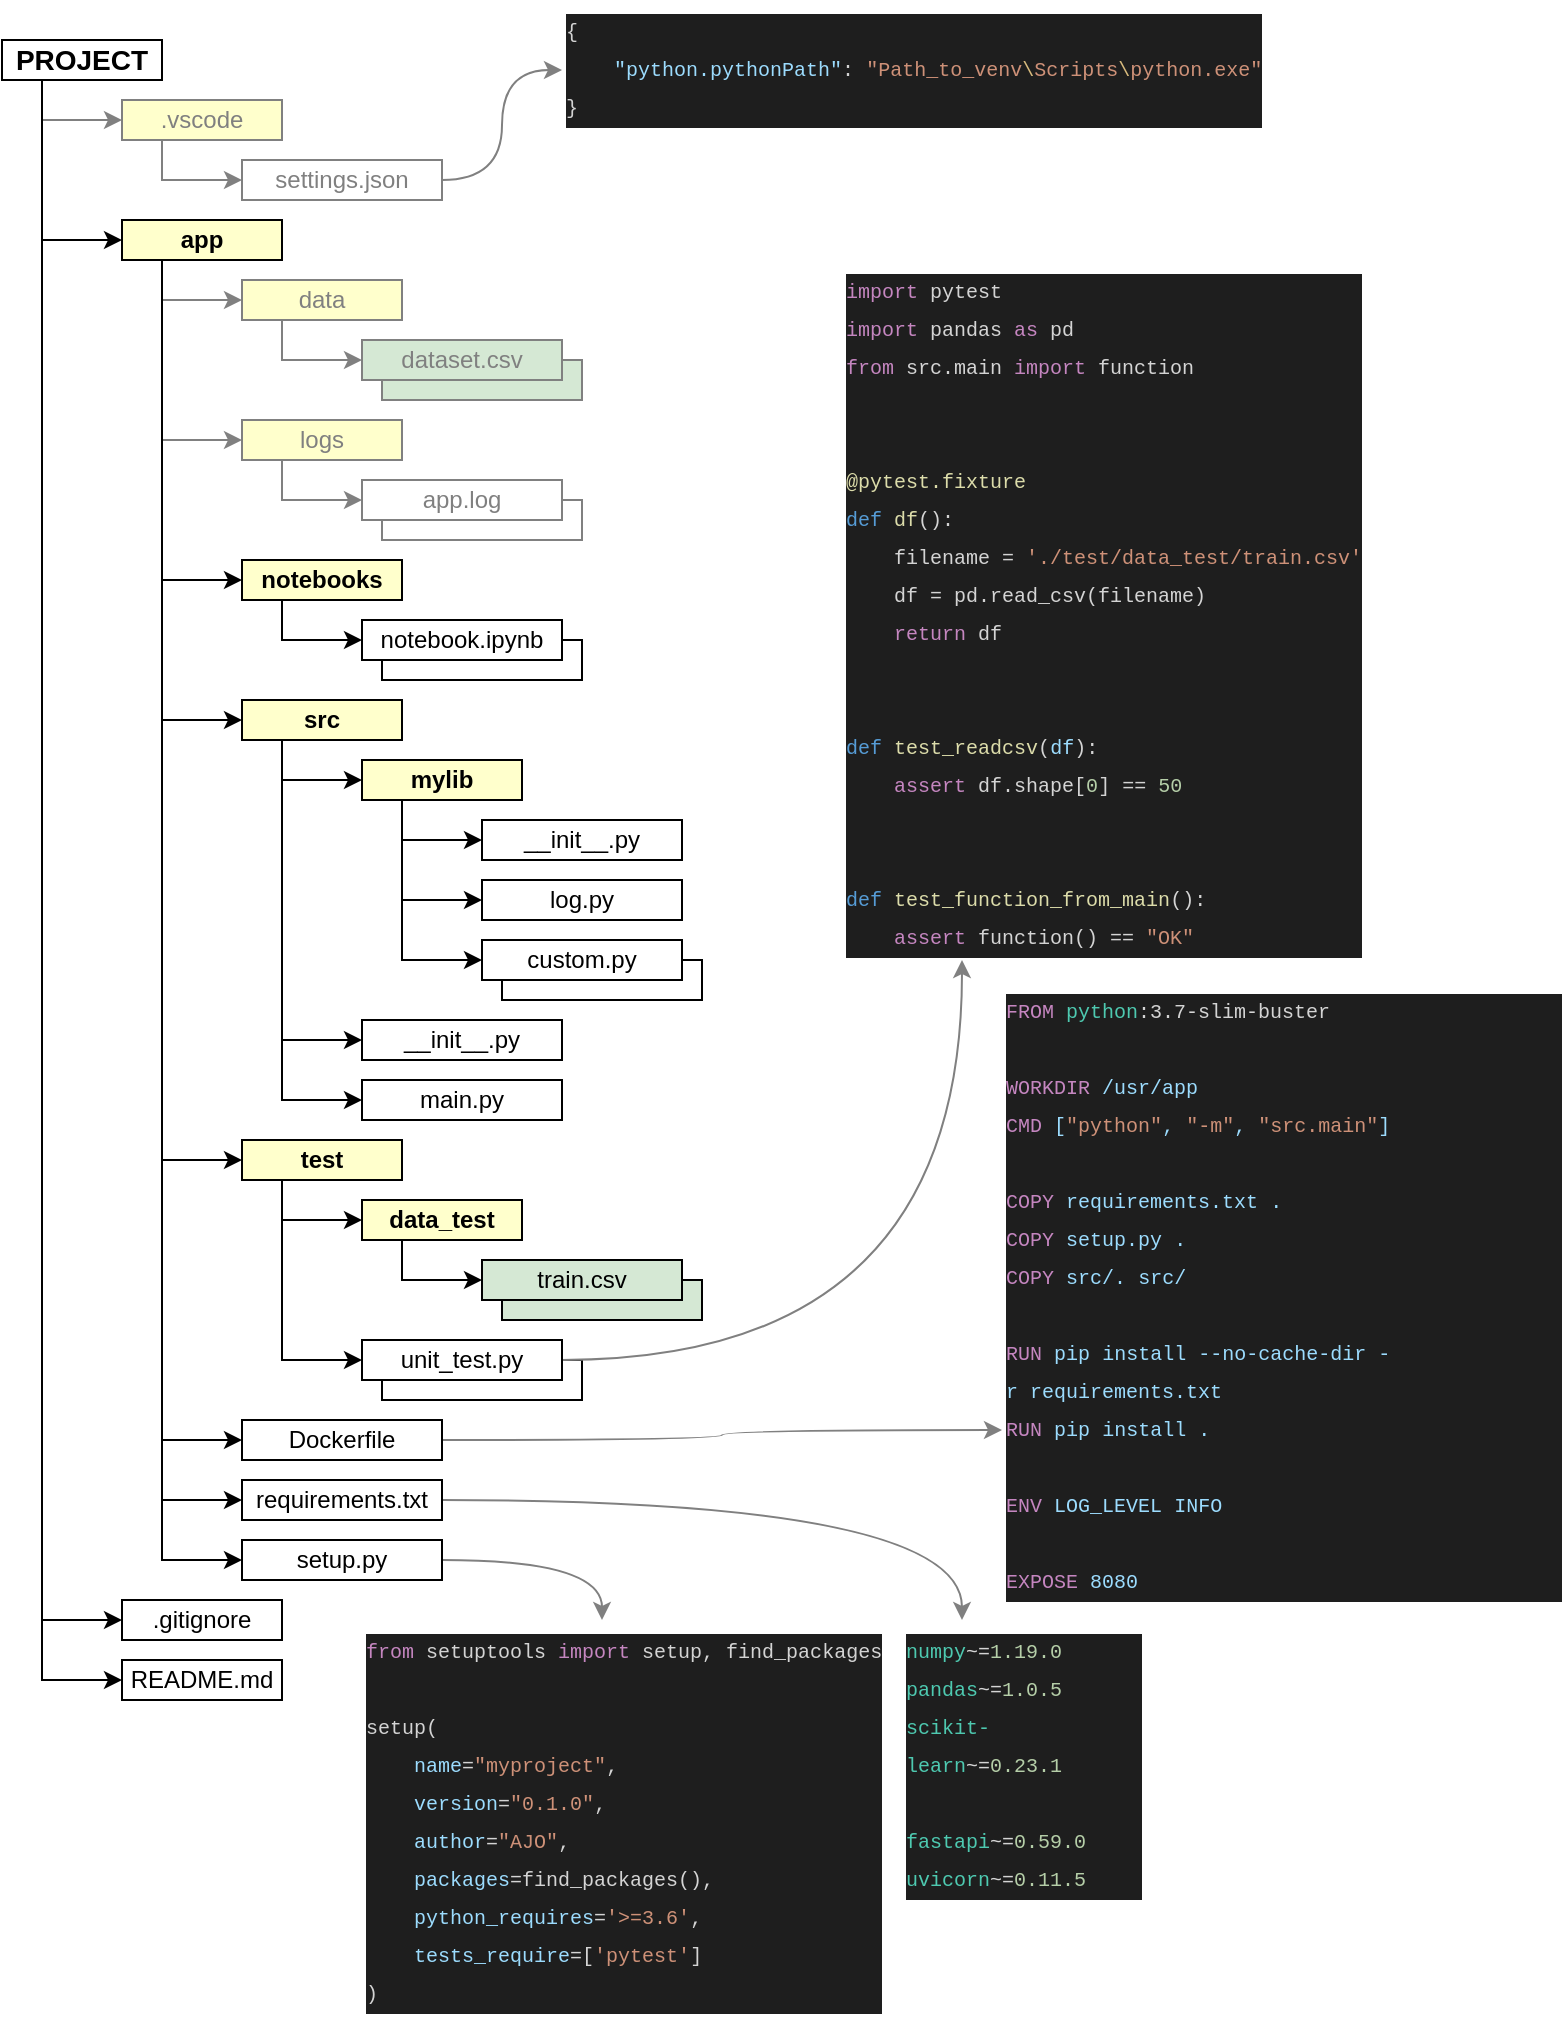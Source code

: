 <mxfile version="13.6.2" type="device"><diagram name="Page-1" id="ad52d381-51e7-2e0d-a935-2d0ddd2fd229"><mxGraphModel dx="1673" dy="967" grid="0" gridSize="10" guides="0" tooltips="1" connect="1" arrows="1" fold="1" page="1" pageScale="1" pageWidth="827" pageHeight="1169" background="#ffffff" math="0" shadow="0"><root><mxCell id="0"/><mxCell id="1" parent="0"/><mxCell id="yKOerjeQmEBk6QDWHReD-40" value="" style="rounded=0;whiteSpace=wrap;html=1;" vertex="1" parent="1"><mxGeometry x="270" y="540" width="100" height="20" as="geometry"/></mxCell><mxCell id="yKOerjeQmEBk6QDWHReD-31" value="" style="rounded=0;whiteSpace=wrap;html=1;" vertex="1" parent="1"><mxGeometry x="210" y="380" width="100" height="20" as="geometry"/></mxCell><mxCell id="yKOerjeQmEBk6QDWHReD-28" value="" style="rounded=0;whiteSpace=wrap;html=1;fontColor=#808080;strokeColor=#808080;" vertex="1" parent="1"><mxGeometry x="210" y="310" width="100" height="20" as="geometry"/></mxCell><mxCell id="yKOerjeQmEBk6QDWHReD-27" value="" style="rounded=0;whiteSpace=wrap;html=1;strokeColor=#808080;fontColor=#808080;fillColor=#D5E8D4;" vertex="1" parent="1"><mxGeometry x="210" y="240" width="100" height="20" as="geometry"/></mxCell><mxCell id="yKOerjeQmEBk6QDWHReD-3" style="edgeStyle=orthogonalEdgeStyle;rounded=0;orthogonalLoop=1;jettySize=auto;html=1;exitX=0.25;exitY=1;exitDx=0;exitDy=0;entryX=0;entryY=0.5;entryDx=0;entryDy=0;fontColor=#666666;strokeColor=#808080;" edge="1" parent="1" source="yKOerjeQmEBk6QDWHReD-1" target="yKOerjeQmEBk6QDWHReD-2"><mxGeometry relative="1" as="geometry"/></mxCell><mxCell id="yKOerjeQmEBk6QDWHReD-7" style="edgeStyle=orthogonalEdgeStyle;rounded=0;orthogonalLoop=1;jettySize=auto;html=1;exitX=0.25;exitY=1;exitDx=0;exitDy=0;entryX=0;entryY=0.5;entryDx=0;entryDy=0;" edge="1" parent="1" source="yKOerjeQmEBk6QDWHReD-1" target="yKOerjeQmEBk6QDWHReD-6"><mxGeometry relative="1" as="geometry"/></mxCell><mxCell id="yKOerjeQmEBk6QDWHReD-10" style="edgeStyle=orthogonalEdgeStyle;rounded=0;orthogonalLoop=1;jettySize=auto;html=1;exitX=0.25;exitY=1;exitDx=0;exitDy=0;entryX=0;entryY=0.5;entryDx=0;entryDy=0;" edge="1" parent="1" source="yKOerjeQmEBk6QDWHReD-1" target="yKOerjeQmEBk6QDWHReD-8"><mxGeometry relative="1" as="geometry"/></mxCell><mxCell id="yKOerjeQmEBk6QDWHReD-11" style="edgeStyle=orthogonalEdgeStyle;rounded=0;orthogonalLoop=1;jettySize=auto;html=1;exitX=0.25;exitY=1;exitDx=0;exitDy=0;entryX=0;entryY=0.5;entryDx=0;entryDy=0;" edge="1" parent="1" source="yKOerjeQmEBk6QDWHReD-1" target="yKOerjeQmEBk6QDWHReD-9"><mxGeometry relative="1" as="geometry"/></mxCell><mxCell id="yKOerjeQmEBk6QDWHReD-1" value="PROJECT" style="rounded=0;whiteSpace=wrap;html=1;fontStyle=1;fontSize=14;" vertex="1" parent="1"><mxGeometry x="20" y="80" width="80" height="20" as="geometry"/></mxCell><mxCell id="yKOerjeQmEBk6QDWHReD-5" style="edgeStyle=orthogonalEdgeStyle;rounded=0;orthogonalLoop=1;jettySize=auto;html=1;exitX=0.25;exitY=1;exitDx=0;exitDy=0;entryX=0;entryY=0.5;entryDx=0;entryDy=0;strokeColor=#808080;" edge="1" parent="1" source="yKOerjeQmEBk6QDWHReD-2" target="yKOerjeQmEBk6QDWHReD-4"><mxGeometry relative="1" as="geometry"/></mxCell><mxCell id="yKOerjeQmEBk6QDWHReD-2" value=".vscode" style="rounded=0;whiteSpace=wrap;html=1;fillColor=#FFFFCC;fontColor=#808080;strokeColor=#808080;" vertex="1" parent="1"><mxGeometry x="80" y="110" width="80" height="20" as="geometry"/></mxCell><mxCell id="yKOerjeQmEBk6QDWHReD-63" style="edgeStyle=orthogonalEdgeStyle;curved=1;rounded=0;orthogonalLoop=1;jettySize=auto;html=1;exitX=1;exitY=0.5;exitDx=0;exitDy=0;entryX=0;entryY=0.5;entryDx=0;entryDy=0;strokeColor=#808080;fontSize=10;fontColor=#808080;" edge="1" parent="1" source="yKOerjeQmEBk6QDWHReD-4" target="yKOerjeQmEBk6QDWHReD-62"><mxGeometry relative="1" as="geometry"/></mxCell><mxCell id="yKOerjeQmEBk6QDWHReD-4" value="settings.json" style="rounded=0;whiteSpace=wrap;html=1;fontColor=#808080;strokeColor=#808080;" vertex="1" parent="1"><mxGeometry x="140" y="140" width="100" height="20" as="geometry"/></mxCell><mxCell id="yKOerjeQmEBk6QDWHReD-13" style="edgeStyle=orthogonalEdgeStyle;rounded=0;orthogonalLoop=1;jettySize=auto;html=1;exitX=0.25;exitY=1;exitDx=0;exitDy=0;entryX=0;entryY=0.5;entryDx=0;entryDy=0;strokeColor=#808080;fontColor=#808080;" edge="1" parent="1" source="yKOerjeQmEBk6QDWHReD-6" target="yKOerjeQmEBk6QDWHReD-12"><mxGeometry relative="1" as="geometry"/></mxCell><mxCell id="yKOerjeQmEBk6QDWHReD-22" style="edgeStyle=orthogonalEdgeStyle;rounded=0;orthogonalLoop=1;jettySize=auto;html=1;exitX=0.25;exitY=1;exitDx=0;exitDy=0;entryX=0;entryY=0.5;entryDx=0;entryDy=0;fontColor=#808080;strokeColor=#808080;" edge="1" parent="1" source="yKOerjeQmEBk6QDWHReD-6" target="yKOerjeQmEBk6QDWHReD-14"><mxGeometry relative="1" as="geometry"/></mxCell><mxCell id="yKOerjeQmEBk6QDWHReD-24" style="edgeStyle=orthogonalEdgeStyle;rounded=0;orthogonalLoop=1;jettySize=auto;html=1;exitX=0.25;exitY=1;exitDx=0;exitDy=0;entryX=0;entryY=0.5;entryDx=0;entryDy=0;" edge="1" parent="1" source="yKOerjeQmEBk6QDWHReD-6" target="yKOerjeQmEBk6QDWHReD-23"><mxGeometry relative="1" as="geometry"/></mxCell><mxCell id="yKOerjeQmEBk6QDWHReD-26" style="edgeStyle=orthogonalEdgeStyle;rounded=0;orthogonalLoop=1;jettySize=auto;html=1;exitX=0.25;exitY=1;exitDx=0;exitDy=0;entryX=0;entryY=0.5;entryDx=0;entryDy=0;" edge="1" parent="1" source="yKOerjeQmEBk6QDWHReD-6" target="yKOerjeQmEBk6QDWHReD-25"><mxGeometry relative="1" as="geometry"/></mxCell><mxCell id="yKOerjeQmEBk6QDWHReD-46" style="edgeStyle=orthogonalEdgeStyle;rounded=0;orthogonalLoop=1;jettySize=auto;html=1;exitX=0.25;exitY=1;exitDx=0;exitDy=0;entryX=0;entryY=0.5;entryDx=0;entryDy=0;" edge="1" parent="1" source="yKOerjeQmEBk6QDWHReD-6" target="yKOerjeQmEBk6QDWHReD-45"><mxGeometry relative="1" as="geometry"/></mxCell><mxCell id="yKOerjeQmEBk6QDWHReD-56" style="edgeStyle=orthogonalEdgeStyle;rounded=0;orthogonalLoop=1;jettySize=auto;html=1;exitX=0.25;exitY=1;exitDx=0;exitDy=0;entryX=0;entryY=0.5;entryDx=0;entryDy=0;" edge="1" parent="1" source="yKOerjeQmEBk6QDWHReD-6" target="yKOerjeQmEBk6QDWHReD-55"><mxGeometry relative="1" as="geometry"/></mxCell><mxCell id="yKOerjeQmEBk6QDWHReD-59" style="edgeStyle=orthogonalEdgeStyle;rounded=0;orthogonalLoop=1;jettySize=auto;html=1;exitX=0.25;exitY=1;exitDx=0;exitDy=0;entryX=0;entryY=0.5;entryDx=0;entryDy=0;" edge="1" parent="1" source="yKOerjeQmEBk6QDWHReD-6" target="yKOerjeQmEBk6QDWHReD-57"><mxGeometry relative="1" as="geometry"/></mxCell><mxCell id="yKOerjeQmEBk6QDWHReD-60" style="edgeStyle=orthogonalEdgeStyle;rounded=0;orthogonalLoop=1;jettySize=auto;html=1;exitX=0.25;exitY=1;exitDx=0;exitDy=0;entryX=0;entryY=0.5;entryDx=0;entryDy=0;" edge="1" parent="1" source="yKOerjeQmEBk6QDWHReD-6" target="yKOerjeQmEBk6QDWHReD-58"><mxGeometry relative="1" as="geometry"/></mxCell><mxCell id="yKOerjeQmEBk6QDWHReD-6" value="app" style="rounded=0;whiteSpace=wrap;html=1;fillColor=#FFFFCC;fontStyle=1" vertex="1" parent="1"><mxGeometry x="80" y="170" width="80" height="20" as="geometry"/></mxCell><mxCell id="yKOerjeQmEBk6QDWHReD-8" value=".gitignore" style="rounded=0;whiteSpace=wrap;html=1;" vertex="1" parent="1"><mxGeometry x="80" y="860" width="80" height="20" as="geometry"/></mxCell><mxCell id="yKOerjeQmEBk6QDWHReD-9" value="README.md" style="rounded=0;whiteSpace=wrap;html=1;" vertex="1" parent="1"><mxGeometry x="80" y="890" width="80" height="20" as="geometry"/></mxCell><mxCell id="yKOerjeQmEBk6QDWHReD-16" style="edgeStyle=orthogonalEdgeStyle;rounded=0;orthogonalLoop=1;jettySize=auto;html=1;exitX=0.25;exitY=1;exitDx=0;exitDy=0;entryX=0;entryY=0.5;entryDx=0;entryDy=0;strokeColor=#808080;fontColor=#808080;" edge="1" parent="1" source="yKOerjeQmEBk6QDWHReD-12" target="yKOerjeQmEBk6QDWHReD-15"><mxGeometry relative="1" as="geometry"/></mxCell><mxCell id="yKOerjeQmEBk6QDWHReD-12" value="data" style="rounded=0;whiteSpace=wrap;html=1;fillColor=#FFFFCC;strokeColor=#808080;fontColor=#808080;" vertex="1" parent="1"><mxGeometry x="140" y="200" width="80" height="20" as="geometry"/></mxCell><mxCell id="yKOerjeQmEBk6QDWHReD-19" style="edgeStyle=orthogonalEdgeStyle;rounded=0;orthogonalLoop=1;jettySize=auto;html=1;exitX=0.25;exitY=1;exitDx=0;exitDy=0;entryX=0;entryY=0.5;entryDx=0;entryDy=0;fontColor=#808080;strokeColor=#808080;" edge="1" parent="1" source="yKOerjeQmEBk6QDWHReD-14" target="yKOerjeQmEBk6QDWHReD-18"><mxGeometry relative="1" as="geometry"/></mxCell><mxCell id="yKOerjeQmEBk6QDWHReD-14" value="logs" style="rounded=0;whiteSpace=wrap;html=1;fillColor=#FFFFCC;fontColor=#808080;strokeColor=#808080;" vertex="1" parent="1"><mxGeometry x="140" y="270" width="80" height="20" as="geometry"/></mxCell><mxCell id="yKOerjeQmEBk6QDWHReD-15" value="dataset.csv" style="rounded=0;whiteSpace=wrap;html=1;strokeColor=#808080;fontColor=#808080;fillColor=#D5E8D4;" vertex="1" parent="1"><mxGeometry x="200" y="230" width="100" height="20" as="geometry"/></mxCell><mxCell id="yKOerjeQmEBk6QDWHReD-18" value="app.log" style="rounded=0;whiteSpace=wrap;html=1;fontColor=#808080;strokeColor=#808080;" vertex="1" parent="1"><mxGeometry x="200" y="300" width="100" height="20" as="geometry"/></mxCell><mxCell id="yKOerjeQmEBk6QDWHReD-30" style="edgeStyle=orthogonalEdgeStyle;rounded=0;orthogonalLoop=1;jettySize=auto;html=1;exitX=0.25;exitY=1;exitDx=0;exitDy=0;entryX=0;entryY=0.5;entryDx=0;entryDy=0;" edge="1" parent="1" source="yKOerjeQmEBk6QDWHReD-23" target="yKOerjeQmEBk6QDWHReD-29"><mxGeometry relative="1" as="geometry"/></mxCell><mxCell id="yKOerjeQmEBk6QDWHReD-23" value="notebooks" style="rounded=0;whiteSpace=wrap;html=1;fillColor=#FFFFCC;fontStyle=1" vertex="1" parent="1"><mxGeometry x="140" y="340" width="80" height="20" as="geometry"/></mxCell><mxCell id="yKOerjeQmEBk6QDWHReD-33" style="edgeStyle=orthogonalEdgeStyle;rounded=0;orthogonalLoop=1;jettySize=auto;html=1;exitX=0.25;exitY=1;exitDx=0;exitDy=0;entryX=0;entryY=0.5;entryDx=0;entryDy=0;" edge="1" parent="1" source="yKOerjeQmEBk6QDWHReD-25" target="yKOerjeQmEBk6QDWHReD-32"><mxGeometry relative="1" as="geometry"/></mxCell><mxCell id="yKOerjeQmEBk6QDWHReD-42" style="edgeStyle=orthogonalEdgeStyle;rounded=0;orthogonalLoop=1;jettySize=auto;html=1;exitX=0.25;exitY=1;exitDx=0;exitDy=0;entryX=0;entryY=0.5;entryDx=0;entryDy=0;" edge="1" parent="1" source="yKOerjeQmEBk6QDWHReD-25" target="yKOerjeQmEBk6QDWHReD-41"><mxGeometry relative="1" as="geometry"/></mxCell><mxCell id="yKOerjeQmEBk6QDWHReD-44" style="edgeStyle=orthogonalEdgeStyle;rounded=0;orthogonalLoop=1;jettySize=auto;html=1;exitX=0.25;exitY=1;exitDx=0;exitDy=0;entryX=0;entryY=0.5;entryDx=0;entryDy=0;" edge="1" parent="1" source="yKOerjeQmEBk6QDWHReD-25" target="yKOerjeQmEBk6QDWHReD-43"><mxGeometry relative="1" as="geometry"/></mxCell><mxCell id="yKOerjeQmEBk6QDWHReD-25" value="src" style="rounded=0;whiteSpace=wrap;html=1;fillColor=#FFFFCC;fontStyle=1" vertex="1" parent="1"><mxGeometry x="140" y="410" width="80" height="20" as="geometry"/></mxCell><mxCell id="yKOerjeQmEBk6QDWHReD-29" value="notebook.ipynb" style="rounded=0;whiteSpace=wrap;html=1;" vertex="1" parent="1"><mxGeometry x="200" y="370" width="100" height="20" as="geometry"/></mxCell><mxCell id="yKOerjeQmEBk6QDWHReD-35" style="edgeStyle=orthogonalEdgeStyle;rounded=0;orthogonalLoop=1;jettySize=auto;html=1;exitX=0.25;exitY=1;exitDx=0;exitDy=0;entryX=0;entryY=0.5;entryDx=0;entryDy=0;" edge="1" parent="1" source="yKOerjeQmEBk6QDWHReD-32" target="yKOerjeQmEBk6QDWHReD-34"><mxGeometry relative="1" as="geometry"/></mxCell><mxCell id="yKOerjeQmEBk6QDWHReD-37" style="edgeStyle=orthogonalEdgeStyle;rounded=0;orthogonalLoop=1;jettySize=auto;html=1;exitX=0.25;exitY=1;exitDx=0;exitDy=0;entryX=0;entryY=0.5;entryDx=0;entryDy=0;" edge="1" parent="1" source="yKOerjeQmEBk6QDWHReD-32" target="yKOerjeQmEBk6QDWHReD-36"><mxGeometry relative="1" as="geometry"/></mxCell><mxCell id="yKOerjeQmEBk6QDWHReD-39" style="edgeStyle=orthogonalEdgeStyle;rounded=0;orthogonalLoop=1;jettySize=auto;html=1;exitX=0.25;exitY=1;exitDx=0;exitDy=0;entryX=0;entryY=0.5;entryDx=0;entryDy=0;" edge="1" parent="1" source="yKOerjeQmEBk6QDWHReD-32" target="yKOerjeQmEBk6QDWHReD-38"><mxGeometry relative="1" as="geometry"/></mxCell><mxCell id="yKOerjeQmEBk6QDWHReD-32" value="mylib" style="rounded=0;whiteSpace=wrap;html=1;fillColor=#FFFFCC;fontStyle=1" vertex="1" parent="1"><mxGeometry x="200" y="440" width="80" height="20" as="geometry"/></mxCell><mxCell id="yKOerjeQmEBk6QDWHReD-34" value="__init__.py" style="rounded=0;whiteSpace=wrap;html=1;" vertex="1" parent="1"><mxGeometry x="260" y="470" width="100" height="20" as="geometry"/></mxCell><mxCell id="yKOerjeQmEBk6QDWHReD-36" value="log.py" style="rounded=0;whiteSpace=wrap;html=1;" vertex="1" parent="1"><mxGeometry x="260" y="500" width="100" height="20" as="geometry"/></mxCell><mxCell id="yKOerjeQmEBk6QDWHReD-38" value="custom.py" style="rounded=0;whiteSpace=wrap;html=1;" vertex="1" parent="1"><mxGeometry x="260" y="530" width="100" height="20" as="geometry"/></mxCell><mxCell id="yKOerjeQmEBk6QDWHReD-41" value="__init__.py" style="rounded=0;whiteSpace=wrap;html=1;" vertex="1" parent="1"><mxGeometry x="200" y="570" width="100" height="20" as="geometry"/></mxCell><mxCell id="yKOerjeQmEBk6QDWHReD-43" value="main.py" style="rounded=0;whiteSpace=wrap;html=1;" vertex="1" parent="1"><mxGeometry x="200" y="600" width="100" height="20" as="geometry"/></mxCell><mxCell id="yKOerjeQmEBk6QDWHReD-48" style="edgeStyle=orthogonalEdgeStyle;rounded=0;orthogonalLoop=1;jettySize=auto;html=1;exitX=0.25;exitY=1;exitDx=0;exitDy=0;entryX=0;entryY=0.5;entryDx=0;entryDy=0;" edge="1" parent="1" source="yKOerjeQmEBk6QDWHReD-45" target="yKOerjeQmEBk6QDWHReD-47"><mxGeometry relative="1" as="geometry"/></mxCell><mxCell id="yKOerjeQmEBk6QDWHReD-54" style="edgeStyle=orthogonalEdgeStyle;rounded=0;orthogonalLoop=1;jettySize=auto;html=1;exitX=0.25;exitY=1;exitDx=0;exitDy=0;entryX=0;entryY=0.5;entryDx=0;entryDy=0;" edge="1" parent="1" source="yKOerjeQmEBk6QDWHReD-45" target="yKOerjeQmEBk6QDWHReD-53"><mxGeometry relative="1" as="geometry"/></mxCell><mxCell id="yKOerjeQmEBk6QDWHReD-45" value="test" style="rounded=0;whiteSpace=wrap;html=1;fillColor=#FFFFCC;fontStyle=1" vertex="1" parent="1"><mxGeometry x="140" y="630" width="80" height="20" as="geometry"/></mxCell><mxCell id="yKOerjeQmEBk6QDWHReD-51" style="edgeStyle=orthogonalEdgeStyle;rounded=0;orthogonalLoop=1;jettySize=auto;html=1;exitX=0.25;exitY=1;exitDx=0;exitDy=0;entryX=0;entryY=0.5;entryDx=0;entryDy=0;" edge="1" parent="1" source="yKOerjeQmEBk6QDWHReD-47" target="yKOerjeQmEBk6QDWHReD-50"><mxGeometry relative="1" as="geometry"/></mxCell><mxCell id="yKOerjeQmEBk6QDWHReD-47" value="data_test" style="rounded=0;whiteSpace=wrap;html=1;fillColor=#FFFFCC;fontStyle=1" vertex="1" parent="1"><mxGeometry x="200" y="660" width="80" height="20" as="geometry"/></mxCell><mxCell id="yKOerjeQmEBk6QDWHReD-49" value="" style="rounded=0;whiteSpace=wrap;html=1;fillColor=#D5E8D4;" vertex="1" parent="1"><mxGeometry x="270" y="700" width="100" height="20" as="geometry"/></mxCell><mxCell id="yKOerjeQmEBk6QDWHReD-50" value="train.csv" style="rounded=0;whiteSpace=wrap;html=1;fillColor=#D5E8D4;" vertex="1" parent="1"><mxGeometry x="260" y="690" width="100" height="20" as="geometry"/></mxCell><mxCell id="yKOerjeQmEBk6QDWHReD-52" value="" style="rounded=0;whiteSpace=wrap;html=1;" vertex="1" parent="1"><mxGeometry x="210" y="740" width="100" height="20" as="geometry"/></mxCell><mxCell id="yKOerjeQmEBk6QDWHReD-73" style="edgeStyle=orthogonalEdgeStyle;curved=1;rounded=0;orthogonalLoop=1;jettySize=auto;html=1;exitX=1;exitY=0.5;exitDx=0;exitDy=0;entryX=0.25;entryY=1;entryDx=0;entryDy=0;strokeColor=#808080;fontSize=10;fontColor=#808080;" edge="1" parent="1" source="yKOerjeQmEBk6QDWHReD-53" target="yKOerjeQmEBk6QDWHReD-70"><mxGeometry relative="1" as="geometry"/></mxCell><mxCell id="yKOerjeQmEBk6QDWHReD-53" value="unit_test.py" style="rounded=0;whiteSpace=wrap;html=1;" vertex="1" parent="1"><mxGeometry x="200" y="730" width="100" height="20" as="geometry"/></mxCell><mxCell id="yKOerjeQmEBk6QDWHReD-72" style="edgeStyle=orthogonalEdgeStyle;curved=1;rounded=0;orthogonalLoop=1;jettySize=auto;html=1;exitX=1;exitY=0.5;exitDx=0;exitDy=0;strokeColor=#808080;fontSize=10;fontColor=#808080;entryX=0;entryY=0.75;entryDx=0;entryDy=0;" edge="1" parent="1" source="yKOerjeQmEBk6QDWHReD-55" target="yKOerjeQmEBk6QDWHReD-64"><mxGeometry relative="1" as="geometry"><mxPoint x="534" y="860" as="targetPoint"/></mxGeometry></mxCell><mxCell id="yKOerjeQmEBk6QDWHReD-55" value="Dockerfile" style="rounded=0;whiteSpace=wrap;html=1;" vertex="1" parent="1"><mxGeometry x="140" y="770" width="100" height="20" as="geometry"/></mxCell><mxCell id="yKOerjeQmEBk6QDWHReD-67" style="edgeStyle=orthogonalEdgeStyle;curved=1;rounded=0;orthogonalLoop=1;jettySize=auto;html=1;exitX=1;exitY=0.5;exitDx=0;exitDy=0;strokeColor=#808080;fontSize=10;fontColor=#808080;entryX=0.25;entryY=0;entryDx=0;entryDy=0;" edge="1" parent="1" source="yKOerjeQmEBk6QDWHReD-57" target="yKOerjeQmEBk6QDWHReD-66"><mxGeometry relative="1" as="geometry"/></mxCell><mxCell id="yKOerjeQmEBk6QDWHReD-57" value="requirements.txt" style="rounded=0;whiteSpace=wrap;html=1;" vertex="1" parent="1"><mxGeometry x="140" y="800" width="100" height="20" as="geometry"/></mxCell><mxCell id="yKOerjeQmEBk6QDWHReD-69" style="edgeStyle=orthogonalEdgeStyle;curved=1;rounded=0;orthogonalLoop=1;jettySize=auto;html=1;exitX=1;exitY=0.5;exitDx=0;exitDy=0;entryX=0.5;entryY=0;entryDx=0;entryDy=0;strokeColor=#808080;fontSize=10;fontColor=#808080;" edge="1" parent="1" source="yKOerjeQmEBk6QDWHReD-58" target="yKOerjeQmEBk6QDWHReD-68"><mxGeometry relative="1" as="geometry"/></mxCell><mxCell id="yKOerjeQmEBk6QDWHReD-58" value="setup.py" style="rounded=0;whiteSpace=wrap;html=1;" vertex="1" parent="1"><mxGeometry x="140" y="830" width="100" height="20" as="geometry"/></mxCell><mxCell id="yKOerjeQmEBk6QDWHReD-62" value="&lt;div style=&quot;color: rgb(212 , 212 , 212) ; background-color: rgb(30 , 30 , 30) ; font-family: &amp;#34;consolas&amp;#34; , &amp;#34;courier new&amp;#34; , monospace ; font-weight: normal ; font-size: 10px ; line-height: 19px&quot;&gt;&lt;div style=&quot;font-size: 10px&quot;&gt;&lt;span style=&quot;color: rgb(212 , 212 , 212) ; font-size: 10px&quot;&gt;{&lt;/span&gt;&lt;/div&gt;&lt;div style=&quot;font-size: 10px&quot;&gt;&lt;span style=&quot;color: rgb(212 , 212 , 212) ; font-size: 10px&quot;&gt;&amp;nbsp;&amp;nbsp;&amp;nbsp;&amp;nbsp;&lt;/span&gt;&lt;span style=&quot;color: rgb(156 , 220 , 254) ; font-size: 10px&quot;&gt;&quot;python.pythonPath&quot;&lt;/span&gt;&lt;span style=&quot;color: rgb(212 , 212 , 212) ; font-size: 10px&quot;&gt;:&amp;nbsp;&lt;/span&gt;&lt;span style=&quot;color: rgb(206 , 145 , 120) ; font-size: 10px&quot;&gt;&quot;Path_to_venv&lt;/span&gt;&lt;span style=&quot;color: rgb(215 , 186 , 125) ; font-size: 10px&quot;&gt;\\&lt;/span&gt;&lt;span style=&quot;color: rgb(206 , 145 , 120) ; font-size: 10px&quot;&gt;Scripts&lt;/span&gt;&lt;span style=&quot;color: rgb(215 , 186 , 125) ; font-size: 10px&quot;&gt;\\&lt;/span&gt;&lt;span style=&quot;color: rgb(206 , 145 , 120) ; font-size: 10px&quot;&gt;python.exe&quot;&lt;/span&gt;&lt;/div&gt;&lt;div style=&quot;font-size: 10px&quot;&gt;&lt;span style=&quot;color: rgb(212 , 212 , 212) ; font-size: 10px&quot;&gt;}&lt;/span&gt;&lt;/div&gt;&lt;/div&gt;" style="text;whiteSpace=wrap;html=1;fontSize=10;fontColor=#808080;" vertex="1" parent="1"><mxGeometry x="300" y="60" width="340" height="70" as="geometry"/></mxCell><mxCell id="yKOerjeQmEBk6QDWHReD-64" value="&lt;div style=&quot;color: rgb(212, 212, 212); background-color: rgb(30, 30, 30); font-family: consolas, &amp;quot;courier new&amp;quot;, monospace; font-weight: normal; font-size: 10px; line-height: 19px;&quot;&gt;&lt;div style=&quot;font-size: 10px;&quot;&gt;&lt;span style=&quot;color: rgb(197, 134, 192); font-size: 10px;&quot;&gt;FROM&lt;/span&gt;&lt;span style=&quot;color: rgb(212, 212, 212); font-size: 10px;&quot;&gt;&amp;nbsp;&lt;/span&gt;&lt;span style=&quot;color: rgb(78, 201, 176); font-size: 10px;&quot;&gt;python&lt;/span&gt;&lt;span style=&quot;color: rgb(212, 212, 212); font-size: 10px;&quot;&gt;:3.7-slim-buster&lt;/span&gt;&lt;/div&gt;&lt;br style=&quot;font-size: 10px;&quot;&gt;&lt;div style=&quot;font-size: 10px;&quot;&gt;&lt;span style=&quot;color: rgb(197, 134, 192); font-size: 10px;&quot;&gt;WORKDIR&lt;/span&gt;&lt;span style=&quot;color: rgb(212, 212, 212); font-size: 10px;&quot;&gt;&amp;nbsp;&lt;/span&gt;&lt;span style=&quot;color: rgb(156, 220, 254); font-size: 10px;&quot;&gt;/usr/app&lt;/span&gt;&lt;/div&gt;&lt;div style=&quot;font-size: 10px;&quot;&gt;&lt;span style=&quot;color: rgb(197, 134, 192); font-size: 10px;&quot;&gt;CMD&lt;/span&gt;&lt;span style=&quot;color: rgb(212, 212, 212); font-size: 10px;&quot;&gt;&amp;nbsp;&lt;/span&gt;&lt;span style=&quot;color: rgb(156, 220, 254); font-size: 10px;&quot;&gt;[&lt;/span&gt;&lt;span style=&quot;color: rgb(206, 145, 120); font-size: 10px;&quot;&gt;&quot;python&quot;&lt;/span&gt;&lt;span style=&quot;color: rgb(156, 220, 254); font-size: 10px;&quot;&gt;,&lt;/span&gt;&lt;span style=&quot;color: rgb(212, 212, 212); font-size: 10px;&quot;&gt;&amp;nbsp;&lt;/span&gt;&lt;span style=&quot;color: rgb(206, 145, 120); font-size: 10px;&quot;&gt;&quot;-m&quot;&lt;/span&gt;&lt;span style=&quot;color: rgb(156, 220, 254); font-size: 10px;&quot;&gt;,&lt;/span&gt;&lt;span style=&quot;color: rgb(212, 212, 212); font-size: 10px;&quot;&gt;&amp;nbsp;&lt;/span&gt;&lt;span style=&quot;color: rgb(206, 145, 120); font-size: 10px;&quot;&gt;&quot;src.main&quot;&lt;/span&gt;&lt;span style=&quot;color: rgb(156, 220, 254); font-size: 10px;&quot;&gt;]&lt;/span&gt;&lt;/div&gt;&lt;br style=&quot;font-size: 10px;&quot;&gt;&lt;div style=&quot;font-size: 10px;&quot;&gt;&lt;span style=&quot;color: rgb(197, 134, 192); font-size: 10px;&quot;&gt;COPY&lt;/span&gt;&lt;span style=&quot;color: rgb(212, 212, 212); font-size: 10px;&quot;&gt;&amp;nbsp;&lt;/span&gt;&lt;span style=&quot;color: rgb(156, 220, 254); font-size: 10px;&quot;&gt;requirements.txt&lt;/span&gt;&lt;span style=&quot;color: rgb(212, 212, 212); font-size: 10px;&quot;&gt;&amp;nbsp;&lt;/span&gt;&lt;span style=&quot;color: rgb(156, 220, 254); font-size: 10px;&quot;&gt;.&lt;/span&gt;&lt;/div&gt;&lt;div style=&quot;font-size: 10px;&quot;&gt;&lt;span style=&quot;color: rgb(197, 134, 192); font-size: 10px;&quot;&gt;COPY&lt;/span&gt;&lt;span style=&quot;color: rgb(212, 212, 212); font-size: 10px;&quot;&gt;&amp;nbsp;&lt;/span&gt;&lt;span style=&quot;color: rgb(156, 220, 254); font-size: 10px;&quot;&gt;setup.py&lt;/span&gt;&lt;span style=&quot;color: rgb(212, 212, 212); font-size: 10px;&quot;&gt;&amp;nbsp;&lt;/span&gt;&lt;span style=&quot;color: rgb(156, 220, 254); font-size: 10px;&quot;&gt;.&lt;/span&gt;&lt;/div&gt;&lt;div style=&quot;font-size: 10px;&quot;&gt;&lt;span style=&quot;color: rgb(197, 134, 192); font-size: 10px;&quot;&gt;COPY&lt;/span&gt;&lt;span style=&quot;color: rgb(212, 212, 212); font-size: 10px;&quot;&gt;&amp;nbsp;&lt;/span&gt;&lt;span style=&quot;color: rgb(156, 220, 254); font-size: 10px;&quot;&gt;src/.&lt;/span&gt;&lt;span style=&quot;color: rgb(212, 212, 212); font-size: 10px;&quot;&gt;&amp;nbsp;&lt;/span&gt;&lt;span style=&quot;color: rgb(156, 220, 254); font-size: 10px;&quot;&gt;src/&lt;/span&gt;&lt;/div&gt;&lt;br style=&quot;font-size: 10px;&quot;&gt;&lt;div style=&quot;font-size: 10px;&quot;&gt;&lt;span style=&quot;color: rgb(197, 134, 192); font-size: 10px;&quot;&gt;RUN&lt;/span&gt;&lt;span style=&quot;color: rgb(212, 212, 212); font-size: 10px;&quot;&gt;&amp;nbsp;&lt;/span&gt;&lt;span style=&quot;color: rgb(156, 220, 254); font-size: 10px;&quot;&gt;pip&lt;/span&gt;&lt;span style=&quot;color: rgb(212, 212, 212); font-size: 10px;&quot;&gt;&amp;nbsp;&lt;/span&gt;&lt;span style=&quot;color: rgb(156, 220, 254); font-size: 10px;&quot;&gt;install&lt;/span&gt;&lt;span style=&quot;color: rgb(212, 212, 212); font-size: 10px;&quot;&gt;&amp;nbsp;&lt;/span&gt;&lt;span style=&quot;color: rgb(156, 220, 254); font-size: 10px;&quot;&gt;--no-cache-dir&lt;/span&gt;&lt;span style=&quot;color: rgb(212, 212, 212); font-size: 10px;&quot;&gt;&amp;nbsp;&lt;/span&gt;&lt;span style=&quot;color: rgb(156, 220, 254); font-size: 10px;&quot;&gt;-r&lt;/span&gt;&lt;span style=&quot;color: rgb(212, 212, 212); font-size: 10px;&quot;&gt;&amp;nbsp;&lt;/span&gt;&lt;span style=&quot;color: rgb(156, 220, 254); font-size: 10px;&quot;&gt;requirements.txt&lt;/span&gt;&lt;/div&gt;&lt;div style=&quot;font-size: 10px;&quot;&gt;&lt;span style=&quot;color: rgb(197, 134, 192); font-size: 10px;&quot;&gt;RUN&lt;/span&gt;&lt;span style=&quot;color: rgb(212, 212, 212); font-size: 10px;&quot;&gt;&amp;nbsp;&lt;/span&gt;&lt;span style=&quot;color: rgb(156, 220, 254); font-size: 10px;&quot;&gt;pip&lt;/span&gt;&lt;span style=&quot;color: rgb(212, 212, 212); font-size: 10px;&quot;&gt;&amp;nbsp;&lt;/span&gt;&lt;span style=&quot;color: rgb(156, 220, 254); font-size: 10px;&quot;&gt;install&lt;/span&gt;&lt;span style=&quot;color: rgb(212, 212, 212); font-size: 10px;&quot;&gt;&amp;nbsp;&lt;/span&gt;&lt;span style=&quot;color: rgb(156, 220, 254); font-size: 10px;&quot;&gt;.&lt;/span&gt;&lt;/div&gt;&lt;br style=&quot;font-size: 10px;&quot;&gt;&lt;div style=&quot;font-size: 10px;&quot;&gt;&lt;span style=&quot;color: rgb(197, 134, 192); font-size: 10px;&quot;&gt;ENV&lt;/span&gt;&lt;span style=&quot;color: rgb(212, 212, 212); font-size: 10px;&quot;&gt;&amp;nbsp;&lt;/span&gt;&lt;span style=&quot;color: rgb(156, 220, 254); font-size: 10px;&quot;&gt;LOG_LEVEL&lt;/span&gt;&lt;span style=&quot;color: rgb(212, 212, 212); font-size: 10px;&quot;&gt;&amp;nbsp;&lt;/span&gt;&lt;span style=&quot;color: rgb(156, 220, 254); font-size: 10px;&quot;&gt;INFO&lt;/span&gt;&lt;/div&gt;&lt;br style=&quot;font-size: 10px;&quot;&gt;&lt;div style=&quot;font-size: 10px;&quot;&gt;&lt;span style=&quot;color: rgb(197, 134, 192); font-size: 10px;&quot;&gt;EXPOSE&lt;/span&gt;&lt;span style=&quot;color: rgb(212, 212, 212); font-size: 10px;&quot;&gt;&amp;nbsp;&lt;/span&gt;&lt;span style=&quot;color: rgb(156, 220, 254); font-size: 10px;&quot;&gt;8080&lt;/span&gt;&lt;/div&gt;&lt;/div&gt;" style="text;whiteSpace=wrap;html=1;fontSize=10;fontColor=#808080;" vertex="1" parent="1"><mxGeometry x="520" y="550" width="280" height="300" as="geometry"/></mxCell><mxCell id="yKOerjeQmEBk6QDWHReD-66" value="&lt;div style=&quot;color: rgb(212, 212, 212); background-color: rgb(30, 30, 30); font-family: consolas, &amp;quot;courier new&amp;quot;, monospace; font-weight: normal; font-size: 10px; line-height: 19px;&quot;&gt;&lt;div style=&quot;font-size: 10px;&quot;&gt;&lt;span style=&quot;color: rgb(78, 201, 176); font-size: 10px;&quot;&gt;numpy&lt;/span&gt;&lt;span style=&quot;color: rgb(212, 212, 212); font-size: 10px;&quot;&gt;~=&lt;/span&gt;&lt;span style=&quot;color: rgb(181, 206, 168); font-size: 10px;&quot;&gt;1.19.0&lt;/span&gt;&lt;/div&gt;&lt;div style=&quot;font-size: 10px;&quot;&gt;&lt;span style=&quot;color: rgb(78, 201, 176); font-size: 10px;&quot;&gt;pandas&lt;/span&gt;&lt;span style=&quot;color: rgb(212, 212, 212); font-size: 10px;&quot;&gt;~=&lt;/span&gt;&lt;span style=&quot;color: rgb(181, 206, 168); font-size: 10px;&quot;&gt;1.0.5&lt;/span&gt;&lt;/div&gt;&lt;div style=&quot;font-size: 10px;&quot;&gt;&lt;span style=&quot;color: rgb(78, 201, 176); font-size: 10px;&quot;&gt;scikit-learn&lt;/span&gt;&lt;span style=&quot;color: rgb(212, 212, 212); font-size: 10px;&quot;&gt;~=&lt;/span&gt;&lt;span style=&quot;color: rgb(181, 206, 168); font-size: 10px;&quot;&gt;0.23.1&lt;/span&gt;&lt;/div&gt;&lt;br style=&quot;font-size: 10px;&quot;&gt;&lt;div style=&quot;font-size: 10px;&quot;&gt;&lt;span style=&quot;color: rgb(78, 201, 176); font-size: 10px;&quot;&gt;fastapi&lt;/span&gt;&lt;span style=&quot;color: rgb(212, 212, 212); font-size: 10px;&quot;&gt;~=&lt;/span&gt;&lt;span style=&quot;color: rgb(181, 206, 168); font-size: 10px;&quot;&gt;0.59.0&lt;/span&gt;&lt;/div&gt;&lt;div style=&quot;font-size: 10px;&quot;&gt;&lt;span style=&quot;color: rgb(78, 201, 176); font-size: 10px;&quot;&gt;uvicorn&lt;/span&gt;&lt;span style=&quot;color: rgb(212, 212, 212); font-size: 10px;&quot;&gt;~=&lt;/span&gt;&lt;span style=&quot;color: rgb(181, 206, 168); font-size: 10px;&quot;&gt;0.11.5&lt;/span&gt;&lt;/div&gt;&lt;/div&gt;" style="text;whiteSpace=wrap;html=1;fontSize=10;fontColor=#808080;" vertex="1" parent="1"><mxGeometry x="470" y="870" width="120" height="130" as="geometry"/></mxCell><mxCell id="yKOerjeQmEBk6QDWHReD-68" value="&lt;div style=&quot;color: rgb(212, 212, 212); background-color: rgb(30, 30, 30); font-family: consolas, &amp;quot;courier new&amp;quot;, monospace; font-weight: normal; font-size: 10px; line-height: 19px;&quot;&gt;&lt;div style=&quot;font-size: 10px;&quot;&gt;&lt;span style=&quot;color: rgb(197, 134, 192); font-size: 10px;&quot;&gt;from&lt;/span&gt;&lt;span style=&quot;color: rgb(212, 212, 212); font-size: 10px;&quot;&gt;&amp;nbsp;setuptools&amp;nbsp;&lt;/span&gt;&lt;span style=&quot;color: rgb(197, 134, 192); font-size: 10px;&quot;&gt;import&lt;/span&gt;&lt;span style=&quot;color: rgb(212, 212, 212); font-size: 10px;&quot;&gt;&amp;nbsp;setup,&amp;nbsp;find_packages&lt;/span&gt;&lt;/div&gt;&lt;br style=&quot;font-size: 10px;&quot;&gt;&lt;div style=&quot;font-size: 10px;&quot;&gt;&lt;span style=&quot;color: rgb(212, 212, 212); font-size: 10px;&quot;&gt;setup(&lt;/span&gt;&lt;/div&gt;&lt;div style=&quot;font-size: 10px;&quot;&gt;&lt;span style=&quot;color: rgb(212, 212, 212); font-size: 10px;&quot;&gt;&amp;nbsp;&amp;nbsp;&amp;nbsp;&amp;nbsp;&lt;/span&gt;&lt;span style=&quot;color: rgb(156, 220, 254); font-size: 10px;&quot;&gt;name&lt;/span&gt;&lt;span style=&quot;color: rgb(212, 212, 212); font-size: 10px;&quot;&gt;=&lt;/span&gt;&lt;span style=&quot;color: rgb(206, 145, 120); font-size: 10px;&quot;&gt;&quot;myproject&quot;&lt;/span&gt;&lt;span style=&quot;color: rgb(212, 212, 212); font-size: 10px;&quot;&gt;,&lt;/span&gt;&lt;/div&gt;&lt;div style=&quot;font-size: 10px;&quot;&gt;&lt;span style=&quot;color: rgb(212, 212, 212); font-size: 10px;&quot;&gt;&amp;nbsp;&amp;nbsp;&amp;nbsp;&amp;nbsp;&lt;/span&gt;&lt;span style=&quot;color: rgb(156, 220, 254); font-size: 10px;&quot;&gt;version&lt;/span&gt;&lt;span style=&quot;color: rgb(212, 212, 212); font-size: 10px;&quot;&gt;=&lt;/span&gt;&lt;span style=&quot;color: rgb(206, 145, 120); font-size: 10px;&quot;&gt;&quot;0.1.0&quot;&lt;/span&gt;&lt;span style=&quot;color: rgb(212, 212, 212); font-size: 10px;&quot;&gt;,&lt;/span&gt;&lt;/div&gt;&lt;div style=&quot;font-size: 10px;&quot;&gt;&lt;span style=&quot;color: rgb(212, 212, 212); font-size: 10px;&quot;&gt;&amp;nbsp;&amp;nbsp;&amp;nbsp;&amp;nbsp;&lt;/span&gt;&lt;span style=&quot;color: rgb(156, 220, 254); font-size: 10px;&quot;&gt;author&lt;/span&gt;&lt;span style=&quot;color: rgb(212, 212, 212); font-size: 10px;&quot;&gt;=&lt;/span&gt;&lt;span style=&quot;color: rgb(206, 145, 120); font-size: 10px;&quot;&gt;&quot;AJO&quot;&lt;/span&gt;&lt;span style=&quot;color: rgb(212, 212, 212); font-size: 10px;&quot;&gt;,&lt;/span&gt;&lt;/div&gt;&lt;div style=&quot;font-size: 10px;&quot;&gt;&lt;span style=&quot;color: rgb(212, 212, 212); font-size: 10px;&quot;&gt;&amp;nbsp;&amp;nbsp;&amp;nbsp;&amp;nbsp;&lt;/span&gt;&lt;span style=&quot;color: rgb(156, 220, 254); font-size: 10px;&quot;&gt;packages&lt;/span&gt;&lt;span style=&quot;color: rgb(212, 212, 212); font-size: 10px;&quot;&gt;=find_packages(),&lt;/span&gt;&lt;/div&gt;&lt;div style=&quot;font-size: 10px;&quot;&gt;&lt;span style=&quot;color: rgb(212, 212, 212); font-size: 10px;&quot;&gt;&amp;nbsp;&amp;nbsp;&amp;nbsp;&amp;nbsp;&lt;/span&gt;&lt;span style=&quot;color: rgb(156, 220, 254); font-size: 10px;&quot;&gt;python_requires&lt;/span&gt;&lt;span style=&quot;color: rgb(212, 212, 212); font-size: 10px;&quot;&gt;=&lt;/span&gt;&lt;span style=&quot;color: rgb(206, 145, 120); font-size: 10px;&quot;&gt;'&amp;gt;=3.6'&lt;/span&gt;&lt;span style=&quot;color: rgb(212, 212, 212); font-size: 10px;&quot;&gt;,&lt;/span&gt;&lt;/div&gt;&lt;div style=&quot;font-size: 10px;&quot;&gt;&lt;span style=&quot;color: rgb(212, 212, 212); font-size: 10px;&quot;&gt;&amp;nbsp;&amp;nbsp;&amp;nbsp;&amp;nbsp;&lt;/span&gt;&lt;span style=&quot;color: rgb(156, 220, 254); font-size: 10px;&quot;&gt;tests_require&lt;/span&gt;&lt;span style=&quot;color: rgb(212, 212, 212); font-size: 10px;&quot;&gt;=[&lt;/span&gt;&lt;span style=&quot;color: rgb(206, 145, 120); font-size: 10px;&quot;&gt;'pytest'&lt;/span&gt;&lt;span style=&quot;color: rgb(212, 212, 212); font-size: 10px;&quot;&gt;]&lt;/span&gt;&lt;/div&gt;&lt;div style=&quot;font-size: 10px;&quot;&gt;&lt;span style=&quot;color: rgb(212, 212, 212); font-size: 10px;&quot;&gt;)&lt;/span&gt;&lt;/div&gt;&lt;/div&gt;" style="text;whiteSpace=wrap;html=1;fontSize=10;fontColor=#808080;" vertex="1" parent="1"><mxGeometry x="200" y="870" width="240" height="200" as="geometry"/></mxCell><mxCell id="yKOerjeQmEBk6QDWHReD-70" value="&lt;div style=&quot;color: rgb(212, 212, 212); background-color: rgb(30, 30, 30); font-family: consolas, &amp;quot;courier new&amp;quot;, monospace; font-weight: normal; font-size: 10px; line-height: 19px;&quot;&gt;&lt;div style=&quot;font-size: 10px;&quot;&gt;&lt;span style=&quot;color: rgb(197, 134, 192); font-size: 10px;&quot;&gt;import&lt;/span&gt;&lt;span style=&quot;color: rgb(212, 212, 212); font-size: 10px;&quot;&gt;&amp;nbsp;pytest&lt;/span&gt;&lt;/div&gt;&lt;div style=&quot;font-size: 10px;&quot;&gt;&lt;span style=&quot;color: rgb(197, 134, 192); font-size: 10px;&quot;&gt;import&lt;/span&gt;&lt;span style=&quot;color: rgb(212, 212, 212); font-size: 10px;&quot;&gt;&amp;nbsp;pandas&amp;nbsp;&lt;/span&gt;&lt;span style=&quot;color: rgb(197, 134, 192); font-size: 10px;&quot;&gt;as&lt;/span&gt;&lt;span style=&quot;color: rgb(212, 212, 212); font-size: 10px;&quot;&gt;&amp;nbsp;pd&lt;/span&gt;&lt;/div&gt;&lt;div style=&quot;font-size: 10px;&quot;&gt;&lt;span style=&quot;color: rgb(197, 134, 192); font-size: 10px;&quot;&gt;from&lt;/span&gt;&lt;span style=&quot;color: rgb(212, 212, 212); font-size: 10px;&quot;&gt;&amp;nbsp;src.main&amp;nbsp;&lt;/span&gt;&lt;span style=&quot;color: rgb(197, 134, 192); font-size: 10px;&quot;&gt;import&lt;/span&gt;&lt;span style=&quot;color: rgb(212, 212, 212); font-size: 10px;&quot;&gt;&amp;nbsp;function&lt;/span&gt;&lt;/div&gt;&lt;br style=&quot;font-size: 10px;&quot;&gt;&lt;br style=&quot;font-size: 10px;&quot;&gt;&lt;div style=&quot;font-size: 10px;&quot;&gt;&lt;span style=&quot;color: rgb(220, 220, 170); font-size: 10px;&quot;&gt;@pytest.fixture&lt;/span&gt;&lt;/div&gt;&lt;div style=&quot;font-size: 10px;&quot;&gt;&lt;span style=&quot;color: rgb(86, 156, 214); font-size: 10px;&quot;&gt;def&lt;/span&gt;&lt;span style=&quot;color: rgb(212, 212, 212); font-size: 10px;&quot;&gt;&amp;nbsp;&lt;/span&gt;&lt;span style=&quot;color: rgb(220, 220, 170); font-size: 10px;&quot;&gt;df&lt;/span&gt;&lt;span style=&quot;color: rgb(212, 212, 212); font-size: 10px;&quot;&gt;():&lt;/span&gt;&lt;/div&gt;&lt;div style=&quot;font-size: 10px;&quot;&gt;&lt;span style=&quot;color: rgb(212, 212, 212); font-size: 10px;&quot;&gt;&amp;nbsp;&amp;nbsp;&amp;nbsp;&amp;nbsp;filename&amp;nbsp;=&amp;nbsp;&lt;/span&gt;&lt;span style=&quot;color: rgb(206, 145, 120); font-size: 10px;&quot;&gt;'./test/data_test/train.csv'&lt;/span&gt;&lt;/div&gt;&lt;div style=&quot;font-size: 10px;&quot;&gt;&lt;span style=&quot;color: rgb(212, 212, 212); font-size: 10px;&quot;&gt;&amp;nbsp;&amp;nbsp;&amp;nbsp;&amp;nbsp;df&amp;nbsp;=&amp;nbsp;pd.read_csv(filename)&lt;/span&gt;&lt;/div&gt;&lt;div style=&quot;font-size: 10px;&quot;&gt;&lt;span style=&quot;color: rgb(212, 212, 212); font-size: 10px;&quot;&gt;&amp;nbsp;&amp;nbsp;&amp;nbsp;&amp;nbsp;&lt;/span&gt;&lt;span style=&quot;color: rgb(197, 134, 192); font-size: 10px;&quot;&gt;return&lt;/span&gt;&lt;span style=&quot;color: rgb(212, 212, 212); font-size: 10px;&quot;&gt;&amp;nbsp;df&lt;/span&gt;&lt;/div&gt;&lt;br style=&quot;font-size: 10px;&quot;&gt;&lt;br style=&quot;font-size: 10px;&quot;&gt;&lt;div style=&quot;font-size: 10px;&quot;&gt;&lt;span style=&quot;color: rgb(86, 156, 214); font-size: 10px;&quot;&gt;def&lt;/span&gt;&lt;span style=&quot;color: rgb(212, 212, 212); font-size: 10px;&quot;&gt;&amp;nbsp;&lt;/span&gt;&lt;span style=&quot;color: rgb(220, 220, 170); font-size: 10px;&quot;&gt;test_readcsv&lt;/span&gt;&lt;span style=&quot;color: rgb(212, 212, 212); font-size: 10px;&quot;&gt;(&lt;/span&gt;&lt;span style=&quot;color: rgb(156, 220, 254); font-size: 10px;&quot;&gt;df&lt;/span&gt;&lt;span style=&quot;color: rgb(212, 212, 212); font-size: 10px;&quot;&gt;):&lt;/span&gt;&lt;/div&gt;&lt;div style=&quot;font-size: 10px;&quot;&gt;&lt;span style=&quot;color: rgb(212, 212, 212); font-size: 10px;&quot;&gt;&amp;nbsp;&amp;nbsp;&amp;nbsp;&amp;nbsp;&lt;/span&gt;&lt;span style=&quot;color: rgb(197, 134, 192); font-size: 10px;&quot;&gt;assert&lt;/span&gt;&lt;span style=&quot;color: rgb(212, 212, 212); font-size: 10px;&quot;&gt;&amp;nbsp;df.shape[&lt;/span&gt;&lt;span style=&quot;color: rgb(181, 206, 168); font-size: 10px;&quot;&gt;0&lt;/span&gt;&lt;span style=&quot;color: rgb(212, 212, 212); font-size: 10px;&quot;&gt;]&amp;nbsp;==&amp;nbsp;&lt;/span&gt;&lt;span style=&quot;color: rgb(181, 206, 168); font-size: 10px;&quot;&gt;50&lt;/span&gt;&lt;/div&gt;&lt;br style=&quot;font-size: 10px;&quot;&gt;&lt;br style=&quot;font-size: 10px;&quot;&gt;&lt;div style=&quot;font-size: 10px;&quot;&gt;&lt;span style=&quot;color: rgb(86, 156, 214); font-size: 10px;&quot;&gt;def&lt;/span&gt;&lt;span style=&quot;color: rgb(212, 212, 212); font-size: 10px;&quot;&gt;&amp;nbsp;&lt;/span&gt;&lt;span style=&quot;color: rgb(220, 220, 170); font-size: 10px;&quot;&gt;test_function_from_main&lt;/span&gt;&lt;span style=&quot;color: rgb(212, 212, 212); font-size: 10px;&quot;&gt;():&lt;/span&gt;&lt;/div&gt;&lt;div style=&quot;font-size: 10px;&quot;&gt;&lt;span style=&quot;color: rgb(212, 212, 212); font-size: 10px;&quot;&gt;&amp;nbsp;&amp;nbsp;&amp;nbsp;&amp;nbsp;&lt;/span&gt;&lt;span style=&quot;color: rgb(197, 134, 192); font-size: 10px;&quot;&gt;assert&lt;/span&gt;&lt;span style=&quot;color: rgb(212, 212, 212); font-size: 10px;&quot;&gt;&amp;nbsp;function()&amp;nbsp;==&amp;nbsp;&lt;/span&gt;&lt;span style=&quot;color: rgb(206, 145, 120); font-size: 10px;&quot;&gt;&quot;OK&quot;&lt;/span&gt;&lt;/div&gt;&lt;/div&gt;" style="text;whiteSpace=wrap;html=1;fontSize=10;fontColor=#808080;" vertex="1" parent="1"><mxGeometry x="440" y="190" width="240" height="350" as="geometry"/></mxCell></root></mxGraphModel></diagram></mxfile>